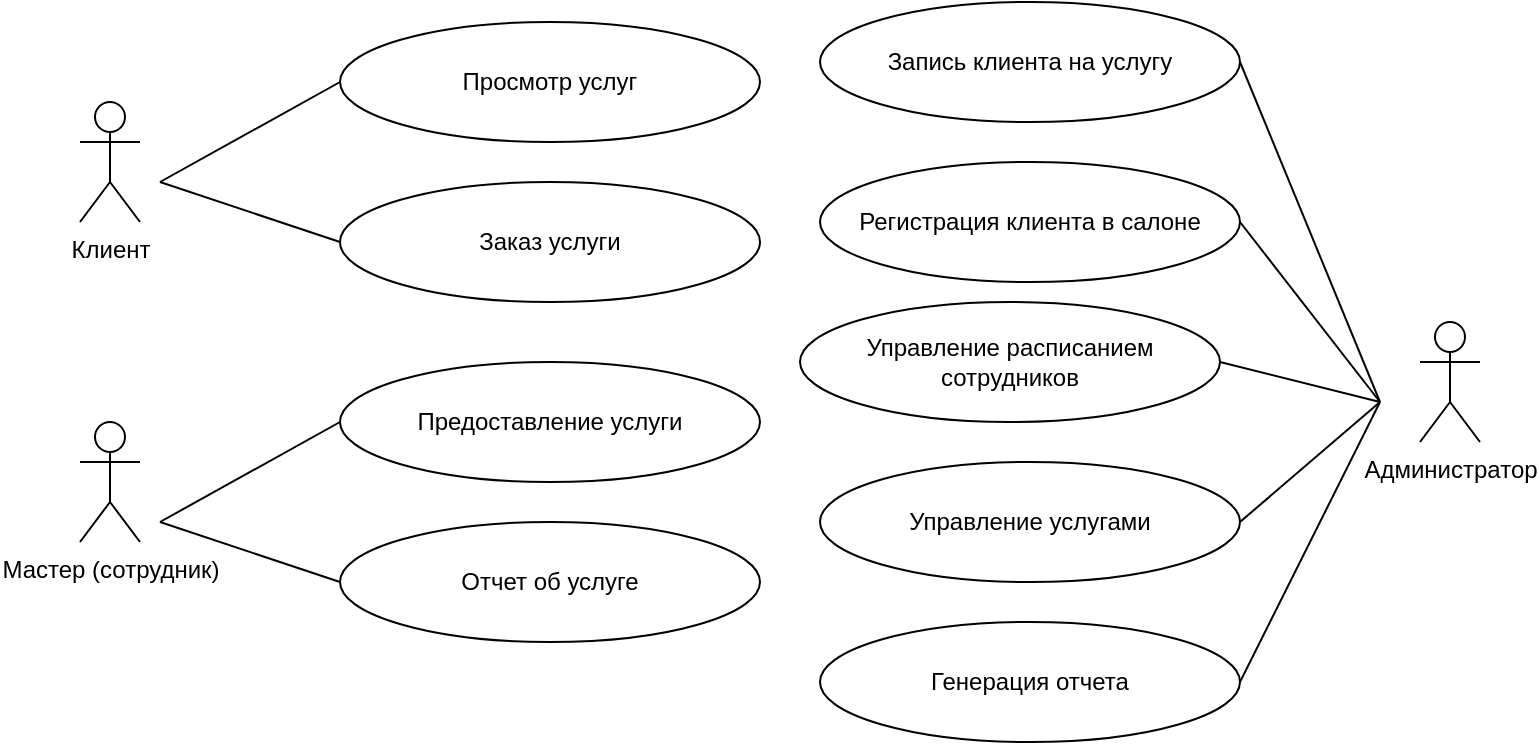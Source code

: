 <mxfile version="26.0.13">
  <diagram name="Страница — 1" id="8Qy0F2xPKvwzV5_P9uhH">
    <mxGraphModel dx="1044" dy="451" grid="1" gridSize="10" guides="1" tooltips="1" connect="1" arrows="1" fold="1" page="1" pageScale="1" pageWidth="827" pageHeight="1169" math="0" shadow="0">
      <root>
        <mxCell id="0" />
        <mxCell id="1" parent="0" />
        <mxCell id="t2ChtZ3Lek7i4h8wWrbj-1" value="Клиент&lt;div&gt;&lt;br&gt;&lt;/div&gt;" style="shape=umlActor;verticalLabelPosition=bottom;verticalAlign=top;html=1;outlineConnect=0;" vertex="1" parent="1">
          <mxGeometry x="90" y="170" width="30" height="60" as="geometry" />
        </mxCell>
        <mxCell id="t2ChtZ3Lek7i4h8wWrbj-2" value="Администратор" style="shape=umlActor;verticalLabelPosition=bottom;verticalAlign=top;html=1;outlineConnect=0;" vertex="1" parent="1">
          <mxGeometry x="760" y="280" width="30" height="60" as="geometry" />
        </mxCell>
        <mxCell id="t2ChtZ3Lek7i4h8wWrbj-3" value="&lt;div&gt;Мастер (сотрудник)&lt;/div&gt;" style="shape=umlActor;verticalLabelPosition=bottom;verticalAlign=top;html=1;outlineConnect=0;" vertex="1" parent="1">
          <mxGeometry x="90" y="330" width="30" height="60" as="geometry" />
        </mxCell>
        <mxCell id="t2ChtZ3Lek7i4h8wWrbj-5" value="" style="endArrow=none;html=1;rounded=0;" edge="1" parent="1">
          <mxGeometry width="50" height="50" relative="1" as="geometry">
            <mxPoint x="130" y="210" as="sourcePoint" />
            <mxPoint x="220" y="160" as="targetPoint" />
          </mxGeometry>
        </mxCell>
        <mxCell id="t2ChtZ3Lek7i4h8wWrbj-6" value="" style="endArrow=none;html=1;rounded=0;" edge="1" parent="1">
          <mxGeometry width="50" height="50" relative="1" as="geometry">
            <mxPoint x="130" y="210" as="sourcePoint" />
            <mxPoint x="220" y="240" as="targetPoint" />
          </mxGeometry>
        </mxCell>
        <mxCell id="t2ChtZ3Lek7i4h8wWrbj-7" value="Просмотр услуг" style="ellipse;whiteSpace=wrap;html=1;" vertex="1" parent="1">
          <mxGeometry x="220" y="130" width="210" height="60" as="geometry" />
        </mxCell>
        <mxCell id="t2ChtZ3Lek7i4h8wWrbj-8" value="Заказ услуги" style="ellipse;whiteSpace=wrap;html=1;" vertex="1" parent="1">
          <mxGeometry x="220" y="210" width="210" height="60" as="geometry" />
        </mxCell>
        <mxCell id="t2ChtZ3Lek7i4h8wWrbj-9" value="Запись клиента на услугу" style="ellipse;whiteSpace=wrap;html=1;" vertex="1" parent="1">
          <mxGeometry x="460" y="120" width="210" height="60" as="geometry" />
        </mxCell>
        <mxCell id="t2ChtZ3Lek7i4h8wWrbj-10" value="Регистрация клиента в салоне" style="ellipse;whiteSpace=wrap;html=1;" vertex="1" parent="1">
          <mxGeometry x="460" y="200" width="210" height="60" as="geometry" />
        </mxCell>
        <mxCell id="t2ChtZ3Lek7i4h8wWrbj-11" value="" style="endArrow=none;html=1;rounded=0;" edge="1" parent="1">
          <mxGeometry width="50" height="50" relative="1" as="geometry">
            <mxPoint x="130" y="380" as="sourcePoint" />
            <mxPoint x="220" y="330" as="targetPoint" />
          </mxGeometry>
        </mxCell>
        <mxCell id="t2ChtZ3Lek7i4h8wWrbj-12" value="" style="endArrow=none;html=1;rounded=0;" edge="1" parent="1">
          <mxGeometry width="50" height="50" relative="1" as="geometry">
            <mxPoint x="130" y="380" as="sourcePoint" />
            <mxPoint x="220" y="410" as="targetPoint" />
          </mxGeometry>
        </mxCell>
        <mxCell id="t2ChtZ3Lek7i4h8wWrbj-13" value="Управление услугами" style="ellipse;whiteSpace=wrap;html=1;" vertex="1" parent="1">
          <mxGeometry x="460" y="350" width="210" height="60" as="geometry" />
        </mxCell>
        <mxCell id="t2ChtZ3Lek7i4h8wWrbj-14" value="Управление расписанием сотрудников" style="ellipse;whiteSpace=wrap;html=1;" vertex="1" parent="1">
          <mxGeometry x="450" y="270" width="210" height="60" as="geometry" />
        </mxCell>
        <mxCell id="t2ChtZ3Lek7i4h8wWrbj-15" value="Генерация отчета" style="ellipse;whiteSpace=wrap;html=1;" vertex="1" parent="1">
          <mxGeometry x="460" y="430" width="210" height="60" as="geometry" />
        </mxCell>
        <mxCell id="t2ChtZ3Lek7i4h8wWrbj-16" value="" style="endArrow=none;html=1;rounded=0;entryX=1;entryY=0.5;entryDx=0;entryDy=0;" edge="1" parent="1" target="t2ChtZ3Lek7i4h8wWrbj-13">
          <mxGeometry width="50" height="50" relative="1" as="geometry">
            <mxPoint x="740" y="320" as="sourcePoint" />
            <mxPoint x="669" y="392" as="targetPoint" />
          </mxGeometry>
        </mxCell>
        <mxCell id="t2ChtZ3Lek7i4h8wWrbj-17" value="" style="endArrow=none;html=1;rounded=0;exitX=1;exitY=0.5;exitDx=0;exitDy=0;" edge="1" parent="1" source="t2ChtZ3Lek7i4h8wWrbj-14">
          <mxGeometry width="50" height="50" relative="1" as="geometry">
            <mxPoint x="690" y="380" as="sourcePoint" />
            <mxPoint x="740" y="320" as="targetPoint" />
          </mxGeometry>
        </mxCell>
        <mxCell id="t2ChtZ3Lek7i4h8wWrbj-18" value="" style="endArrow=none;html=1;rounded=0;exitX=1;exitY=0.5;exitDx=0;exitDy=0;" edge="1" parent="1" source="t2ChtZ3Lek7i4h8wWrbj-15">
          <mxGeometry width="50" height="50" relative="1" as="geometry">
            <mxPoint x="690" y="370" as="sourcePoint" />
            <mxPoint x="740" y="320" as="targetPoint" />
          </mxGeometry>
        </mxCell>
        <mxCell id="t2ChtZ3Lek7i4h8wWrbj-21" value="" style="endArrow=none;html=1;rounded=0;exitX=1;exitY=0.5;exitDx=0;exitDy=0;" edge="1" parent="1" source="t2ChtZ3Lek7i4h8wWrbj-10">
          <mxGeometry width="50" height="50" relative="1" as="geometry">
            <mxPoint x="480" y="330" as="sourcePoint" />
            <mxPoint x="740" y="320" as="targetPoint" />
          </mxGeometry>
        </mxCell>
        <mxCell id="t2ChtZ3Lek7i4h8wWrbj-22" value="" style="endArrow=none;html=1;rounded=0;entryX=1;entryY=0.5;entryDx=0;entryDy=0;entryPerimeter=0;" edge="1" parent="1" target="t2ChtZ3Lek7i4h8wWrbj-9">
          <mxGeometry width="50" height="50" relative="1" as="geometry">
            <mxPoint x="740" y="320" as="sourcePoint" />
            <mxPoint x="790" y="270" as="targetPoint" />
          </mxGeometry>
        </mxCell>
        <mxCell id="t2ChtZ3Lek7i4h8wWrbj-23" value="Предоставление услуги" style="ellipse;whiteSpace=wrap;html=1;" vertex="1" parent="1">
          <mxGeometry x="220" y="300" width="210" height="60" as="geometry" />
        </mxCell>
        <mxCell id="t2ChtZ3Lek7i4h8wWrbj-24" value="Отчет об услуге" style="ellipse;whiteSpace=wrap;html=1;" vertex="1" parent="1">
          <mxGeometry x="220" y="380" width="210" height="60" as="geometry" />
        </mxCell>
      </root>
    </mxGraphModel>
  </diagram>
</mxfile>
